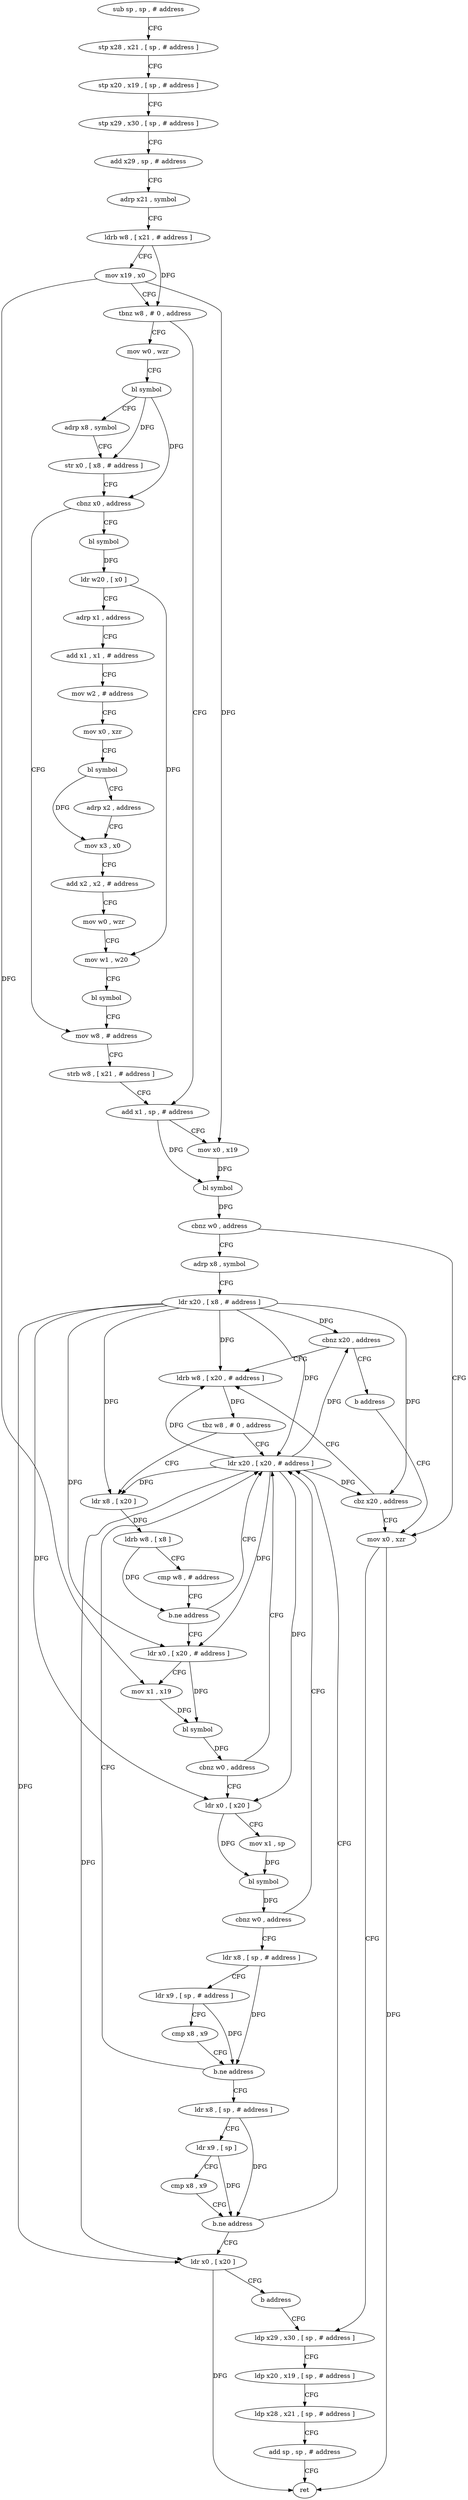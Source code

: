 digraph "func" {
"4210352" [label = "sub sp , sp , # address" ]
"4210356" [label = "stp x28 , x21 , [ sp , # address ]" ]
"4210360" [label = "stp x20 , x19 , [ sp , # address ]" ]
"4210364" [label = "stp x29 , x30 , [ sp , # address ]" ]
"4210368" [label = "add x29 , sp , # address" ]
"4210372" [label = "adrp x21 , symbol" ]
"4210376" [label = "ldrb w8 , [ x21 , # address ]" ]
"4210380" [label = "mov x19 , x0" ]
"4210384" [label = "tbnz w8 , # 0 , address" ]
"4210468" [label = "add x1 , sp , # address" ]
"4210388" [label = "mov w0 , wzr" ]
"4210472" [label = "mov x0 , x19" ]
"4210476" [label = "bl symbol" ]
"4210480" [label = "cbnz w0 , address" ]
"4210604" [label = "mov x0 , xzr" ]
"4210484" [label = "adrp x8 , symbol" ]
"4210392" [label = "bl symbol" ]
"4210396" [label = "adrp x8 , symbol" ]
"4210400" [label = "str x0 , [ x8 , # address ]" ]
"4210404" [label = "cbnz x0 , address" ]
"4210460" [label = "mov w8 , # address" ]
"4210408" [label = "bl symbol" ]
"4210608" [label = "ldp x29 , x30 , [ sp , # address ]" ]
"4210488" [label = "ldr x20 , [ x8 , # address ]" ]
"4210492" [label = "cbnz x20 , address" ]
"4210508" [label = "ldrb w8 , [ x20 , # address ]" ]
"4210496" [label = "b address" ]
"4210464" [label = "strb w8 , [ x21 , # address ]" ]
"4210412" [label = "ldr w20 , [ x0 ]" ]
"4210416" [label = "adrp x1 , address" ]
"4210420" [label = "add x1 , x1 , # address" ]
"4210424" [label = "mov w2 , # address" ]
"4210428" [label = "mov x0 , xzr" ]
"4210432" [label = "bl symbol" ]
"4210436" [label = "adrp x2 , address" ]
"4210440" [label = "mov x3 , x0" ]
"4210444" [label = "add x2 , x2 , # address" ]
"4210448" [label = "mov w0 , wzr" ]
"4210452" [label = "mov w1 , w20" ]
"4210456" [label = "bl symbol" ]
"4210512" [label = "tbz w8 , # 0 , address" ]
"4210500" [label = "ldr x20 , [ x20 , # address ]" ]
"4210516" [label = "ldr x8 , [ x20 ]" ]
"4210504" [label = "cbz x20 , address" ]
"4210520" [label = "ldrb w8 , [ x8 ]" ]
"4210524" [label = "cmp w8 , # address" ]
"4210528" [label = "b.ne address" ]
"4210532" [label = "ldr x0 , [ x20 , # address ]" ]
"4210536" [label = "mov x1 , x19" ]
"4210540" [label = "bl symbol" ]
"4210544" [label = "cbnz w0 , address" ]
"4210548" [label = "ldr x0 , [ x20 ]" ]
"4210552" [label = "mov x1 , sp" ]
"4210556" [label = "bl symbol" ]
"4210560" [label = "cbnz w0 , address" ]
"4210564" [label = "ldr x8 , [ sp , # address ]" ]
"4210568" [label = "ldr x9 , [ sp , # address ]" ]
"4210572" [label = "cmp x8 , x9" ]
"4210576" [label = "b.ne address" ]
"4210580" [label = "ldr x8 , [ sp , # address ]" ]
"4210584" [label = "ldr x9 , [ sp ]" ]
"4210588" [label = "cmp x8 , x9" ]
"4210592" [label = "b.ne address" ]
"4210596" [label = "ldr x0 , [ x20 ]" ]
"4210600" [label = "b address" ]
"4210612" [label = "ldp x20 , x19 , [ sp , # address ]" ]
"4210616" [label = "ldp x28 , x21 , [ sp , # address ]" ]
"4210620" [label = "add sp , sp , # address" ]
"4210624" [label = "ret" ]
"4210352" -> "4210356" [ label = "CFG" ]
"4210356" -> "4210360" [ label = "CFG" ]
"4210360" -> "4210364" [ label = "CFG" ]
"4210364" -> "4210368" [ label = "CFG" ]
"4210368" -> "4210372" [ label = "CFG" ]
"4210372" -> "4210376" [ label = "CFG" ]
"4210376" -> "4210380" [ label = "CFG" ]
"4210376" -> "4210384" [ label = "DFG" ]
"4210380" -> "4210384" [ label = "CFG" ]
"4210380" -> "4210472" [ label = "DFG" ]
"4210380" -> "4210536" [ label = "DFG" ]
"4210384" -> "4210468" [ label = "CFG" ]
"4210384" -> "4210388" [ label = "CFG" ]
"4210468" -> "4210472" [ label = "CFG" ]
"4210468" -> "4210476" [ label = "DFG" ]
"4210388" -> "4210392" [ label = "CFG" ]
"4210472" -> "4210476" [ label = "DFG" ]
"4210476" -> "4210480" [ label = "DFG" ]
"4210480" -> "4210604" [ label = "CFG" ]
"4210480" -> "4210484" [ label = "CFG" ]
"4210604" -> "4210608" [ label = "CFG" ]
"4210604" -> "4210624" [ label = "DFG" ]
"4210484" -> "4210488" [ label = "CFG" ]
"4210392" -> "4210396" [ label = "CFG" ]
"4210392" -> "4210400" [ label = "DFG" ]
"4210392" -> "4210404" [ label = "DFG" ]
"4210396" -> "4210400" [ label = "CFG" ]
"4210400" -> "4210404" [ label = "CFG" ]
"4210404" -> "4210460" [ label = "CFG" ]
"4210404" -> "4210408" [ label = "CFG" ]
"4210460" -> "4210464" [ label = "CFG" ]
"4210408" -> "4210412" [ label = "DFG" ]
"4210608" -> "4210612" [ label = "CFG" ]
"4210488" -> "4210492" [ label = "DFG" ]
"4210488" -> "4210508" [ label = "DFG" ]
"4210488" -> "4210500" [ label = "DFG" ]
"4210488" -> "4210504" [ label = "DFG" ]
"4210488" -> "4210516" [ label = "DFG" ]
"4210488" -> "4210532" [ label = "DFG" ]
"4210488" -> "4210548" [ label = "DFG" ]
"4210488" -> "4210596" [ label = "DFG" ]
"4210492" -> "4210508" [ label = "CFG" ]
"4210492" -> "4210496" [ label = "CFG" ]
"4210508" -> "4210512" [ label = "DFG" ]
"4210496" -> "4210604" [ label = "CFG" ]
"4210464" -> "4210468" [ label = "CFG" ]
"4210412" -> "4210416" [ label = "CFG" ]
"4210412" -> "4210452" [ label = "DFG" ]
"4210416" -> "4210420" [ label = "CFG" ]
"4210420" -> "4210424" [ label = "CFG" ]
"4210424" -> "4210428" [ label = "CFG" ]
"4210428" -> "4210432" [ label = "CFG" ]
"4210432" -> "4210436" [ label = "CFG" ]
"4210432" -> "4210440" [ label = "DFG" ]
"4210436" -> "4210440" [ label = "CFG" ]
"4210440" -> "4210444" [ label = "CFG" ]
"4210444" -> "4210448" [ label = "CFG" ]
"4210448" -> "4210452" [ label = "CFG" ]
"4210452" -> "4210456" [ label = "CFG" ]
"4210456" -> "4210460" [ label = "CFG" ]
"4210512" -> "4210500" [ label = "CFG" ]
"4210512" -> "4210516" [ label = "CFG" ]
"4210500" -> "4210504" [ label = "DFG" ]
"4210500" -> "4210492" [ label = "DFG" ]
"4210500" -> "4210508" [ label = "DFG" ]
"4210500" -> "4210516" [ label = "DFG" ]
"4210500" -> "4210532" [ label = "DFG" ]
"4210500" -> "4210548" [ label = "DFG" ]
"4210500" -> "4210596" [ label = "DFG" ]
"4210516" -> "4210520" [ label = "DFG" ]
"4210504" -> "4210604" [ label = "CFG" ]
"4210504" -> "4210508" [ label = "CFG" ]
"4210520" -> "4210524" [ label = "CFG" ]
"4210520" -> "4210528" [ label = "DFG" ]
"4210524" -> "4210528" [ label = "CFG" ]
"4210528" -> "4210500" [ label = "CFG" ]
"4210528" -> "4210532" [ label = "CFG" ]
"4210532" -> "4210536" [ label = "CFG" ]
"4210532" -> "4210540" [ label = "DFG" ]
"4210536" -> "4210540" [ label = "DFG" ]
"4210540" -> "4210544" [ label = "DFG" ]
"4210544" -> "4210500" [ label = "CFG" ]
"4210544" -> "4210548" [ label = "CFG" ]
"4210548" -> "4210552" [ label = "CFG" ]
"4210548" -> "4210556" [ label = "DFG" ]
"4210552" -> "4210556" [ label = "DFG" ]
"4210556" -> "4210560" [ label = "DFG" ]
"4210560" -> "4210500" [ label = "CFG" ]
"4210560" -> "4210564" [ label = "CFG" ]
"4210564" -> "4210568" [ label = "CFG" ]
"4210564" -> "4210576" [ label = "DFG" ]
"4210568" -> "4210572" [ label = "CFG" ]
"4210568" -> "4210576" [ label = "DFG" ]
"4210572" -> "4210576" [ label = "CFG" ]
"4210576" -> "4210500" [ label = "CFG" ]
"4210576" -> "4210580" [ label = "CFG" ]
"4210580" -> "4210584" [ label = "CFG" ]
"4210580" -> "4210592" [ label = "DFG" ]
"4210584" -> "4210588" [ label = "CFG" ]
"4210584" -> "4210592" [ label = "DFG" ]
"4210588" -> "4210592" [ label = "CFG" ]
"4210592" -> "4210500" [ label = "CFG" ]
"4210592" -> "4210596" [ label = "CFG" ]
"4210596" -> "4210600" [ label = "CFG" ]
"4210596" -> "4210624" [ label = "DFG" ]
"4210600" -> "4210608" [ label = "CFG" ]
"4210612" -> "4210616" [ label = "CFG" ]
"4210616" -> "4210620" [ label = "CFG" ]
"4210620" -> "4210624" [ label = "CFG" ]
}
